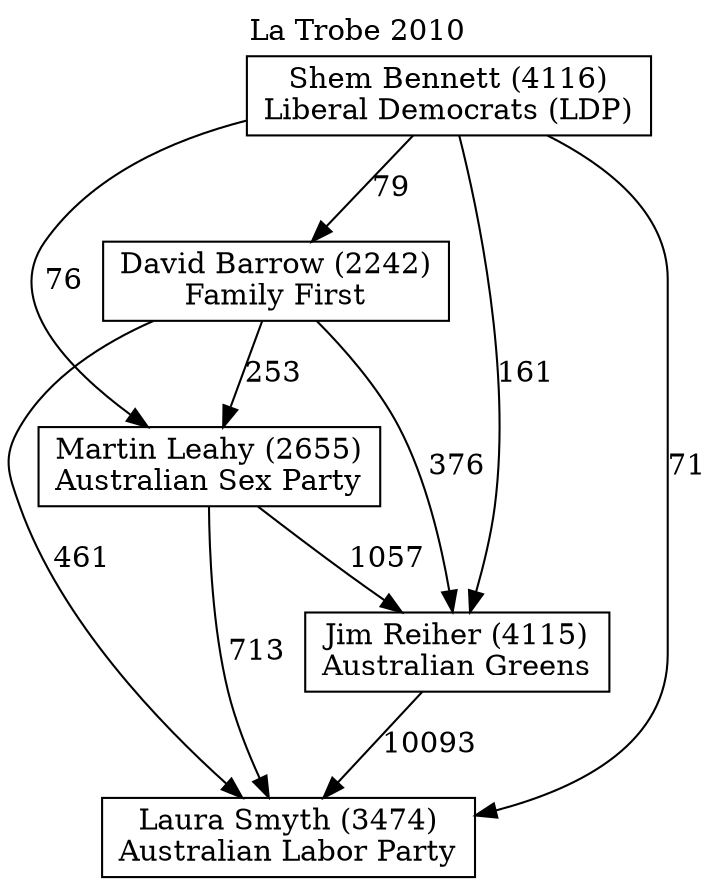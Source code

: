 // House preference flow
digraph "Laura Smyth (3474)_La Trobe_2010" {
	graph [label="La Trobe 2010" labelloc=t mclimit=10]
	node [shape=box]
	"David Barrow (2242)" [label="David Barrow (2242)
Family First"]
	"Jim Reiher (4115)" [label="Jim Reiher (4115)
Australian Greens"]
	"Laura Smyth (3474)" [label="Laura Smyth (3474)
Australian Labor Party"]
	"Martin Leahy (2655)" [label="Martin Leahy (2655)
Australian Sex Party"]
	"Shem Bennett (4116)" [label="Shem Bennett (4116)
Liberal Democrats (LDP)"]
	"David Barrow (2242)" -> "Jim Reiher (4115)" [label=376]
	"David Barrow (2242)" -> "Laura Smyth (3474)" [label=461]
	"David Barrow (2242)" -> "Martin Leahy (2655)" [label=253]
	"Jim Reiher (4115)" -> "Laura Smyth (3474)" [label=10093]
	"Martin Leahy (2655)" -> "Jim Reiher (4115)" [label=1057]
	"Martin Leahy (2655)" -> "Laura Smyth (3474)" [label=713]
	"Shem Bennett (4116)" -> "David Barrow (2242)" [label=79]
	"Shem Bennett (4116)" -> "Jim Reiher (4115)" [label=161]
	"Shem Bennett (4116)" -> "Laura Smyth (3474)" [label=71]
	"Shem Bennett (4116)" -> "Martin Leahy (2655)" [label=76]
}
